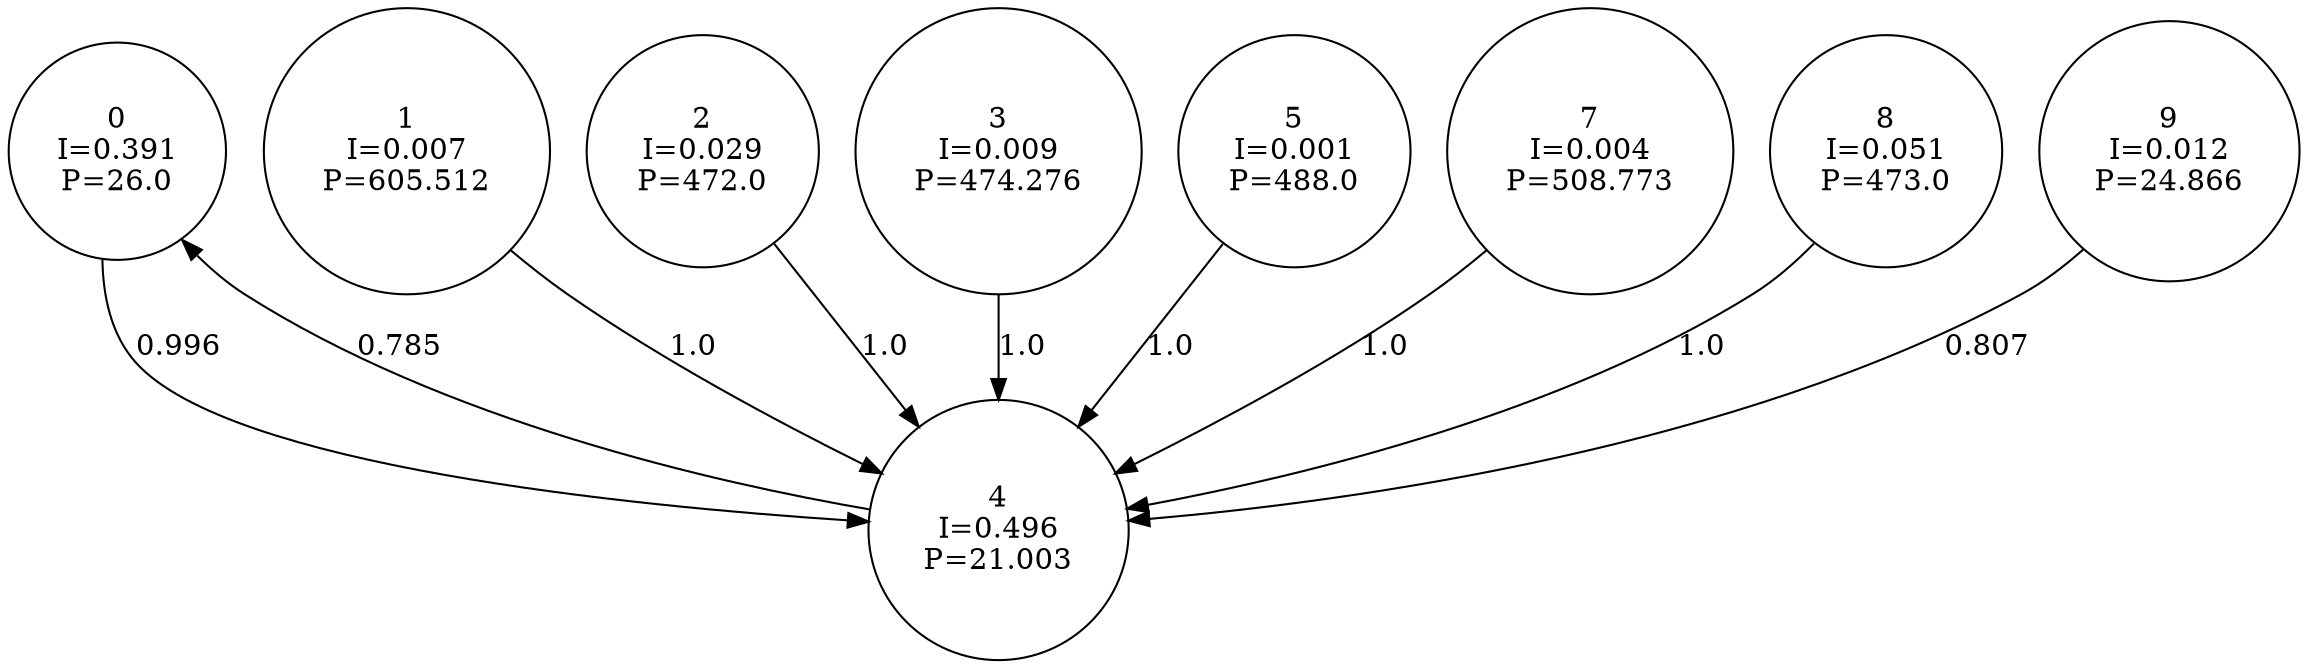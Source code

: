 digraph a {
0 [shape=circle, label="0\nI=0.391\nP=26.0"];
	0 -> 4 [label="0.996"];
1 [shape=circle, label="1\nI=0.007\nP=605.512"];
	1 -> 4 [label="1.0"];
2 [shape=circle, label="2\nI=0.029\nP=472.0"];
	2 -> 4 [label="1.0"];
3 [shape=circle, label="3\nI=0.009\nP=474.276"];
	3 -> 4 [label="1.0"];
4 [shape=circle, label="4\nI=0.496\nP=21.003"];
	4 -> 0 [label="0.785"];
5 [shape=circle, label="5\nI=0.001\nP=488.0"];
	5 -> 4 [label="1.0"];
7 [shape=circle, label="7\nI=0.004\nP=508.773"];
	7 -> 4 [label="1.0"];
8 [shape=circle, label="8\nI=0.051\nP=473.0"];
	8 -> 4 [label="1.0"];
9 [shape=circle, label="9\nI=0.012\nP=24.866"];
	9 -> 4 [label="0.807"];
}